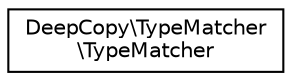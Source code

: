 digraph "Graphical Class Hierarchy"
{
  edge [fontname="Helvetica",fontsize="10",labelfontname="Helvetica",labelfontsize="10"];
  node [fontname="Helvetica",fontsize="10",shape=record];
  rankdir="LR";
  Node0 [label="DeepCopy\\TypeMatcher\l\\TypeMatcher",height=0.2,width=0.4,color="black", fillcolor="white", style="filled",URL="$classDeepCopy_1_1TypeMatcher_1_1TypeMatcher.html"];
}

